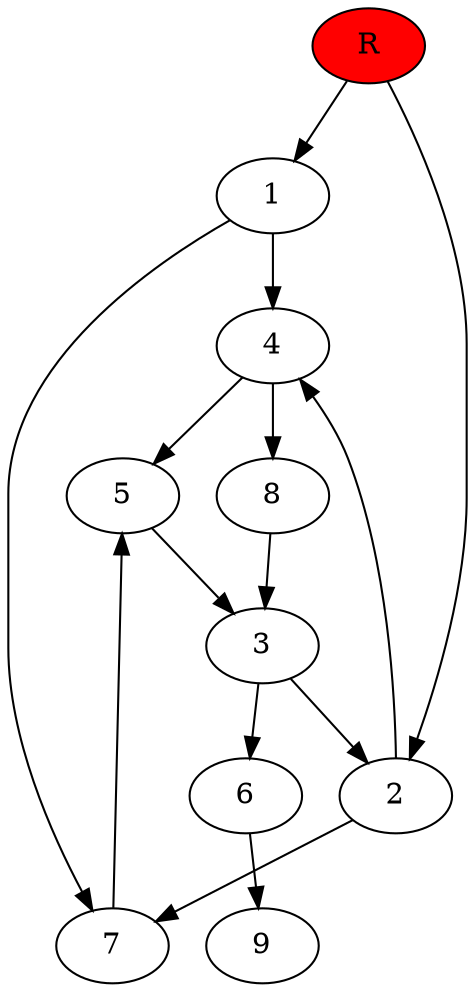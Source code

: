 digraph prb36341 {
	1
	2
	3
	4
	5
	6
	7
	8
	R [fillcolor="#ff0000" style=filled]
	1 -> 4
	1 -> 7
	2 -> 4
	2 -> 7
	3 -> 2
	3 -> 6
	4 -> 5
	4 -> 8
	5 -> 3
	6 -> 9
	7 -> 5
	8 -> 3
	R -> 1
	R -> 2
}
